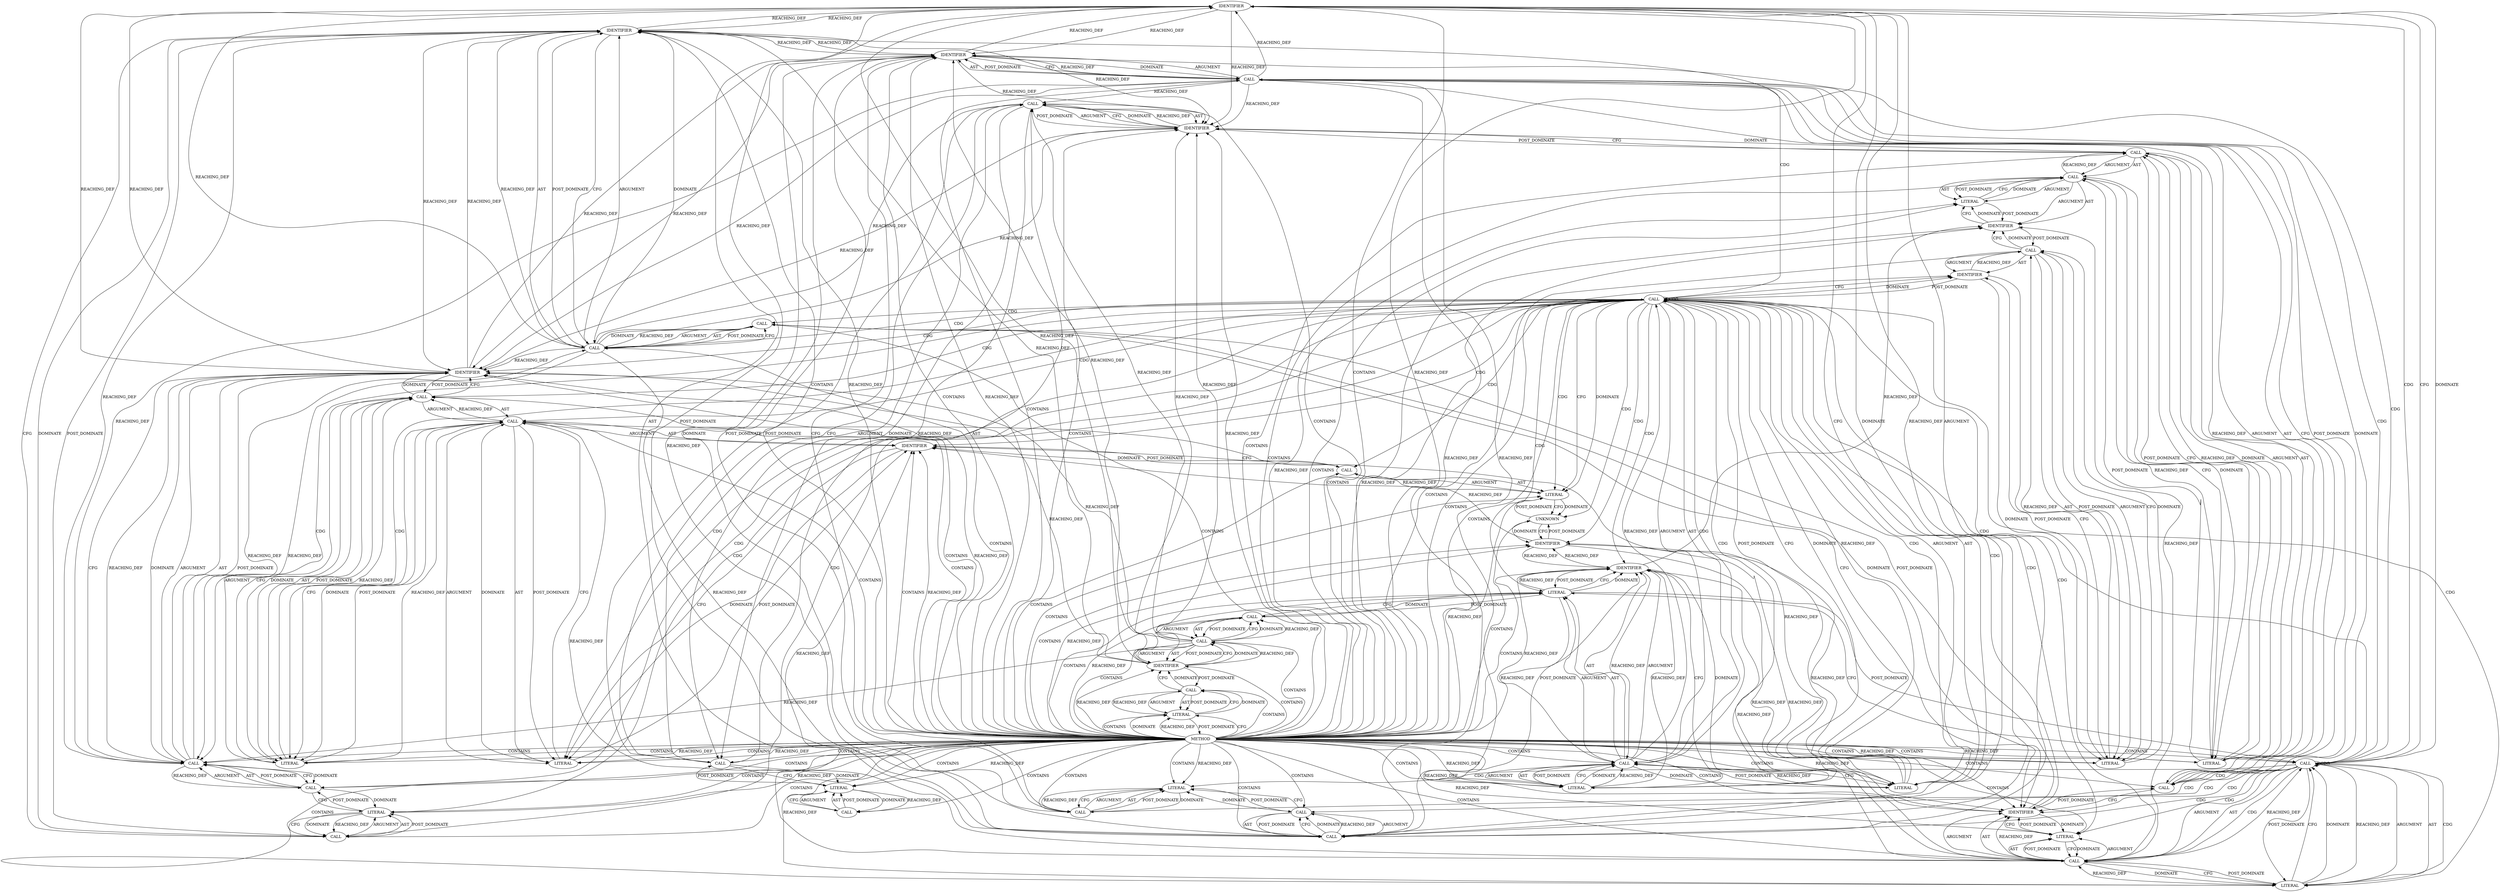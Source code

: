 digraph {
  68719476771[label=IDENTIFIER ARGUMENT_INDEX="1" CODE="work_mutex" COLUMN_NUMBER="35" LINE_NUMBER="81" NAME="work_mutex" ORDER="1" TYPE_FULL_NAME="pthread_mutex_t"]
  30064771115[label=CALL ARGUMENT_INDEX="-1" CODE="sleep(1)" COLUMN_NUMBER="5" DISPATCH_TYPE="STATIC_DISPATCH" LINE_NUMBER="70" METHOD_FULL_NAME="sleep" NAME="sleep" ORDER="1" SIGNATURE="" TYPE_FULL_NAME="ANY"]
  30064771129[label=CALL ARGUMENT_INDEX="-1" CODE="pthread_mutex_lock(&work_mutex)" COLUMN_NUMBER="9" DISPATCH_TYPE="STATIC_DISPATCH" LINE_NUMBER="78" METHOD_FULL_NAME="pthread_mutex_lock" NAME="pthread_mutex_lock" ORDER="5" SIGNATURE="" TYPE_FULL_NAME="ANY"]
  68719476773[label=IDENTIFIER ARGUMENT_INDEX="1" CODE="time_to_exit" COLUMN_NUMBER="5" LINE_NUMBER="87" NAME="time_to_exit" ORDER="1" TYPE_FULL_NAME="int"]
  30064771130[label=CALL ARGUMENT_INDEX="1" CODE="&work_mutex" COLUMN_NUMBER="28" DISPATCH_TYPE="STATIC_DISPATCH" LINE_NUMBER="78" METHOD_FULL_NAME="<operator>.addressOf" NAME="<operator>.addressOf" ORDER="1" SIGNATURE="" TYPE_FULL_NAME="ANY"]
  30064771135[label=CALL ARGUMENT_INDEX="-1" CODE="sleep(1)" COLUMN_NUMBER="13" DISPATCH_TYPE="STATIC_DISPATCH" LINE_NUMBER="82" METHOD_FULL_NAME="sleep" NAME="sleep" ORDER="2" SIGNATURE="" TYPE_FULL_NAME="ANY"]
  30064771131[label=CALL ARGUMENT_INDEX="-1"]
  30064771136[label=CALL ARGUMENT_INDEX="-1" CODE="pthread_mutex_lock(&work_mutex)" COLUMN_NUMBER="13" DISPATCH_TYPE="STATIC_DISPATCH" LINE_NUMBER="83" METHOD_FULL_NAME="pthread_mutex_lock" NAME="pthread_mutex_lock" ORDER="3" SIGNATURE="" TYPE_FULL_NAME="ANY"]
  90194313241[label=LITERAL ARGUMENT_INDEX="2" CODE="0" COLUMN_NUMBER="26" LINE_NUMBER="79" ORDER="2" TYPE_FULL_NAME="int"]
  90194313242[label=LITERAL ARGUMENT_INDEX="2" CODE="'\0'" COLUMN_NUMBER="32" LINE_NUMBER="79" ORDER="2" TYPE_FULL_NAME="char"]
  30064771118[label=CALL ARGUMENT_INDEX="-1" CODE="strncmp(" COLUMN_NUMBER="12" DISPATCH_TYPE="STATIC_DISPATCH" LINE_NUMBER="72" METHOD_FULL_NAME="<operator>.notEquals" NAME="<operator>.notEquals" ORDER="1" SIGNATURE="" TYPE_FULL_NAME="ANY"]
  30064771139[label=CALL ARGUMENT_INDEX="-1"]
  30064771125[label=CALL ARGUMENT_INDEX="1"]
  111669149698[label=METHOD AST_PARENT_FULL_NAME="mutexex.c:<global>" AST_PARENT_TYPE="TYPE_DECL" CODE="void *thread_function(void *arg)
{
    sleep(1);
    pthread_mutex_lock(&work_mutex);
    while (strncmp("]
  68719476766[label=IDENTIFIER ARGUMENT_INDEX="1" CODE="work_area" COLUMN_NUMBER="58" LINE_NUMBER="74" NAME="work_area" ORDER="1"]
  68719476769[label=IDENTIFIER ARGUMENT_INDEX="1" CODE="work_mutex" COLUMN_NUMBER="29" LINE_NUMBER="78" NAME="work_mutex" ORDER="1" TYPE_FULL_NAME="pthread_mutex_t"]
  30064771133[label=CALL ARGUMENT_INDEX="-1" CODE="pthread_mutex_unlock(&work_mutex)" COLUMN_NUMBER="13" DISPATCH_TYPE="STATIC_DISPATCH" LINE_NUMBER="81" METHOD_FULL_NAME="pthread_mutex_unlock" NAME="pthread_mutex_unlock" ORDER="1" SIGNATURE="" TYPE_FULL_NAME="ANY"]
  90194313240[label=LITERAL ARGUMENT_INDEX="1" CODE="1" COLUMN_NUMBER="15" LINE_NUMBER="77" ORDER="1" TYPE_FULL_NAME="int"]
  30064771140[label=CALL ARGUMENT_INDEX="1"]
  30064771141[label=CALL ARGUMENT_INDEX="-1" CODE="pthread_mutex_unlock(&work_mutex)" COLUMN_NUMBER="5" DISPATCH_TYPE="STATIC_DISPATCH" LINE_NUMBER="89" METHOD_FULL_NAME="pthread_mutex_unlock" NAME="pthread_mutex_unlock" ORDER="6" SIGNATURE="" TYPE_FULL_NAME="ANY"]
  90194313246[label=LITERAL ARGUMENT_INDEX="2" CODE="'\0'" COLUMN_NUMBER="20" LINE_NUMBER="88" ORDER="2" TYPE_FULL_NAME="char"]
  90194313239[label=LITERAL ARGUMENT_INDEX="2" CODE="'\0'" COLUMN_NUMBER="24" LINE_NUMBER="75" ORDER="2" TYPE_FULL_NAME="char"]
  30064771119[label=CALL ARGUMENT_INDEX="1" CODE="strncmp(" COLUMN_NUMBER="12" DISPATCH_TYPE="STATIC_DISPATCH" LINE_NUMBER="72" METHOD_FULL_NAME="strncmp" NAME="strncmp" ORDER="1" SIGNATURE="" TYPE_FULL_NAME="ANY"]
  68719476775[label=IDENTIFIER ARGUMENT_INDEX="1" CODE="work_mutex" COLUMN_NUMBER="27" LINE_NUMBER="89" NAME="work_mutex" ORDER="1" TYPE_FULL_NAME="pthread_mutex_t"]
  30064771116[label=CALL ARGUMENT_INDEX="-1" CODE="pthread_mutex_lock(&work_mutex)" COLUMN_NUMBER="5" DISPATCH_TYPE="STATIC_DISPATCH" LINE_NUMBER="71" METHOD_FULL_NAME="pthread_mutex_lock" NAME="pthread_mutex_lock" ORDER="2" SIGNATURE="" TYPE_FULL_NAME="ANY"]
  68719476767[label=IDENTIFIER ARGUMENT_INDEX="1" CODE="work_area" COLUMN_NUMBER="9" LINE_NUMBER="75" NAME="work_area" ORDER="1"]
  30064771134[label=CALL ARGUMENT_INDEX="1" CODE="&work_mutex" COLUMN_NUMBER="34" DISPATCH_TYPE="STATIC_DISPATCH" LINE_NUMBER="81" METHOD_FULL_NAME="<operator>.addressOf" NAME="<operator>.addressOf" ORDER="1" SIGNATURE="" TYPE_FULL_NAME="ANY"]
  90194313236[label=LITERAL ARGUMENT_INDEX="1" CODE="" COLUMN_NUMBER="16" LINE_NUMBER="74" ORDER="1" TYPE_FULL_NAME="char*"]
  30064771143[label=CALL ARGUMENT_INDEX="-1" CODE="pthread_exit(0)" COLUMN_NUMBER="5" DISPATCH_TYPE="STATIC_DISPATCH" LINE_NUMBER="90" METHOD_FULL_NAME="pthread_exit" NAME="pthread_exit" ORDER="7" SIGNATURE="" TYPE_FULL_NAME="ANY"]
  68719476770[label=IDENTIFIER ARGUMENT_INDEX="1" CODE="work_area" COLUMN_NUMBER="16" LINE_NUMBER="79" NAME="work_area" ORDER="1"]
  90194313247[label=LITERAL ARGUMENT_INDEX="1" CODE="0" COLUMN_NUMBER="18" LINE_NUMBER="90" ORDER="1" TYPE_FULL_NAME="int"]
  30064771124[label=CALL ARGUMENT_INDEX="-1"]
  30064771127[label=CALL ARGUMENT_INDEX="1" CODE="&work_mutex" COLUMN_NUMBER="30" DISPATCH_TYPE="STATIC_DISPATCH" LINE_NUMBER="76" METHOD_FULL_NAME="<operator>.addressOf" NAME="<operator>.addressOf" ORDER="1" SIGNATURE="" TYPE_FULL_NAME="ANY"]
  90194313244[label=LITERAL ARGUMENT_INDEX="2" CODE="1" COLUMN_NUMBER="20" LINE_NUMBER="87" ORDER="2" TYPE_FULL_NAME="int"]
  68719476774[label=IDENTIFIER ARGUMENT_INDEX="1" CODE="work_area" COLUMN_NUMBER="5" LINE_NUMBER="88" NAME="work_area" ORDER="1"]
  30064771132[label=CALL ARGUMENT_INDEX="1"]
  30064771117[label=CALL ARGUMENT_INDEX="1" CODE="&work_mutex" COLUMN_NUMBER="24" DISPATCH_TYPE="STATIC_DISPATCH" LINE_NUMBER="71" METHOD_FULL_NAME="<operator>.addressOf" NAME="<operator>.addressOf" ORDER="1" SIGNATURE="" TYPE_FULL_NAME="ANY"]
  68719476764[label=IDENTIFIER ARGUMENT_INDEX="1" CODE="work_mutex" COLUMN_NUMBER="25" LINE_NUMBER="71" NAME="work_mutex" ORDER="1" TYPE_FULL_NAME="pthread_mutex_t"]
  30064771120[label=CALL ARGUMENT_INDEX="-1" CODE="printf(" COLUMN_NUMBER="9" DISPATCH_TYPE="STATIC_DISPATCH" LINE_NUMBER="74" METHOD_FULL_NAME="printf" NAME="printf" ORDER="1" SIGNATURE="" TYPE_FULL_NAME="ANY"]
  68719476768[label=IDENTIFIER ARGUMENT_INDEX="1" CODE="work_mutex" COLUMN_NUMBER="31" LINE_NUMBER="76" NAME="work_mutex" ORDER="1" TYPE_FULL_NAME="pthread_mutex_t"]
  30064771128[label=CALL ARGUMENT_INDEX="-1" CODE="sleep(1)" COLUMN_NUMBER="9" DISPATCH_TYPE="STATIC_DISPATCH" LINE_NUMBER="77" METHOD_FULL_NAME="sleep" NAME="sleep" ORDER="4" SIGNATURE="" TYPE_FULL_NAME="ANY"]
  30064771138[label=CALL ARGUMENT_INDEX="-1" CODE="time_to_exit = 1" COLUMN_NUMBER="5" DISPATCH_TYPE="STATIC_DISPATCH" LINE_NUMBER="87" METHOD_FULL_NAME="<operator>.assignment" NAME="<operator>.assignment" ORDER="4" SIGNATURE="" TYPE_FULL_NAME="ANY"]
  90194313232[label=LITERAL ARGUMENT_INDEX="1" CODE="1" COLUMN_NUMBER="11" LINE_NUMBER="70" ORDER="1" TYPE_FULL_NAME="int"]
  30064771142[label=CALL ARGUMENT_INDEX="1" CODE="&work_mutex" COLUMN_NUMBER="26" DISPATCH_TYPE="STATIC_DISPATCH" LINE_NUMBER="89" METHOD_FULL_NAME="<operator>.addressOf" NAME="<operator>.addressOf" ORDER="1" SIGNATURE="" TYPE_FULL_NAME="ANY"]
  90194313245[label=LITERAL ARGUMENT_INDEX="2" CODE="0" COLUMN_NUMBER="15" LINE_NUMBER="88" ORDER="2" TYPE_FULL_NAME="int"]
  68719476765[label=IDENTIFIER ARGUMENT_INDEX="2" CODE="work_area" COLUMN_NUMBER="27" LINE_NUMBER="72" NAME="work_area" ORDER="2"]
  90194313238[label=LITERAL ARGUMENT_INDEX="2" CODE="0" COLUMN_NUMBER="19" LINE_NUMBER="75" ORDER="2" TYPE_FULL_NAME="int"]
  90194313234[label=LITERAL ARGUMENT_INDEX="3" CODE="3" COLUMN_NUMBER="38" LINE_NUMBER="72" ORDER="3" TYPE_FULL_NAME="int"]
  90194313243[label=LITERAL ARGUMENT_INDEX="1" CODE="1" COLUMN_NUMBER="19" LINE_NUMBER="82" ORDER="1" TYPE_FULL_NAME="int"]
  184683593728[label=UNKNOWN ARGUMENT_INDEX="1" CODE="int" COLUMN_NUMBER="46" CONTAINED_REF="<empty>" LINE_NUMBER="74" ORDER="1" PARSER_TYPE_NAME="CASTTypeId" TYPE_FULL_NAME="<empty>"]
  90194313235[label=LITERAL ARGUMENT_INDEX="2" CODE="0" COLUMN_NUMBER="44" LINE_NUMBER="72" ORDER="2" TYPE_FULL_NAME="int"]
  30064771137[label=CALL ARGUMENT_INDEX="1" CODE="&work_mutex" COLUMN_NUMBER="32" DISPATCH_TYPE="STATIC_DISPATCH" LINE_NUMBER="83" METHOD_FULL_NAME="<operator>.addressOf" NAME="<operator>.addressOf" ORDER="1" SIGNATURE="" TYPE_FULL_NAME="ANY"]
  30064771126[label=CALL ARGUMENT_INDEX="-1" CODE="pthread_mutex_unlock(&work_mutex)" COLUMN_NUMBER="9" DISPATCH_TYPE="STATIC_DISPATCH" LINE_NUMBER="76" METHOD_FULL_NAME="pthread_mutex_unlock" NAME="pthread_mutex_unlock" ORDER="3" SIGNATURE="" TYPE_FULL_NAME="ANY"]
  68719476772[label=IDENTIFIER ARGUMENT_INDEX="1" CODE="work_mutex" COLUMN_NUMBER="33" LINE_NUMBER="83" NAME="work_mutex" ORDER="1" TYPE_FULL_NAME="pthread_mutex_t"]
  90194313233[label=LITERAL ARGUMENT_INDEX="1" CODE="" COLUMN_NUMBER="20" LINE_NUMBER="72" ORDER="1" TYPE_FULL_NAME="char*"]
  30064771115 -> 90194313232 [label=ARGUMENT]
  30064771115 -> 90194313232 [label=AST]
  30064771115 -> 68719476764 [label=CFG]
  30064771115 -> 68719476764 [label=DOMINATE]
  30064771115 -> 90194313232 [label=POST_DOMINATE]
  30064771116 -> 30064771117 [label=ARGUMENT]
  30064771116 -> 30064771117 [label=AST]
  30064771116 -> 90194313233 [label=CFG]
  30064771116 -> 90194313233 [label=DOMINATE]
  30064771116 -> 30064771117 [label=POST_DOMINATE]
  30064771117 -> 68719476764 [label=ARGUMENT]
  30064771117 -> 68719476764 [label=AST]
  30064771117 -> 30064771116 [label=CFG]
  30064771117 -> 30064771116 [label=DOMINATE]
  30064771117 -> 68719476764 [label=POST_DOMINATE]
  30064771117 -> 30064771142 [label=REACHING_DEF]
  30064771117 -> 30064771127 [label=REACHING_DEF]
  30064771117 -> 68719476768 [label=REACHING_DEF]
  30064771117 -> 30064771116 [label=REACHING_DEF]
  30064771117 -> 68719476775 [label=REACHING_DEF]
  30064771118 -> 30064771119 [label=ARGUMENT]
  30064771118 -> 90194313235 [label=ARGUMENT]
  30064771118 -> 30064771119 [label=AST]
  30064771118 -> 90194313235 [label=AST]
  30064771118 -> 90194313242 [label=CDG]
  30064771118 -> 90194313241 [label=CDG]
  30064771118 -> 30064771132 [label=CDG]
  30064771118 -> 30064771131 [label=CDG]
  30064771118 -> 90194313234 [label=CDG]
  30064771118 -> 90194313233 [label=CDG]
  30064771118 -> 90194313236 [label=CDG]
  30064771118 -> 90194313235 [label=CDG]
  30064771118 -> 90194313238 [label=CDG]
  30064771118 -> 90194313240 [label=CDG]
  30064771118 -> 90194313239 [label=CDG]
  30064771118 -> 30064771118 [label=CDG]
  30064771118 -> 30064771120 [label=CDG]
  30064771118 -> 30064771119 [label=CDG]
  30064771118 -> 68719476765 [label=CDG]
  30064771118 -> 30064771124 [label=CDG]
  30064771118 -> 68719476767 [label=CDG]
  30064771118 -> 30064771126 [label=CDG]
  30064771118 -> 68719476766 [label=CDG]
  30064771118 -> 30064771125 [label=CDG]
  30064771118 -> 68719476769 [label=CDG]
  30064771118 -> 30064771128 [label=CDG]
  30064771118 -> 68719476768 [label=CDG]
  30064771118 -> 30064771127 [label=CDG]
  30064771118 -> 30064771130 [label=CDG]
  30064771118 -> 68719476770 [label=CDG]
  30064771118 -> 30064771129 [label=CDG]
  30064771118 -> 184683593728 [label=CDG]
  30064771118 -> 90194313236 [label=CFG]
  30064771118 -> 68719476773 [label=CFG]
  30064771118 -> 90194313236 [label=DOMINATE]
  30064771118 -> 68719476773 [label=DOMINATE]
  30064771118 -> 90194313235 [label=POST_DOMINATE]
  30064771119 -> 90194313233 [label=ARGUMENT]
  30064771119 -> 68719476765 [label=ARGUMENT]
  30064771119 -> 90194313234 [label=ARGUMENT]
  30064771119 -> 90194313233 [label=AST]
  30064771119 -> 68719476765 [label=AST]
  30064771119 -> 90194313234 [label=AST]
  30064771119 -> 90194313235 [label=CFG]
  30064771119 -> 90194313235 [label=DOMINATE]
  30064771119 -> 90194313234 [label=POST_DOMINATE]
  30064771119 -> 30064771118 [label=REACHING_DEF]
  30064771120 -> 90194313236 [label=ARGUMENT]
  30064771120 -> 90194313236 [label=AST]
  30064771120 -> 68719476767 [label=CFG]
  30064771120 -> 68719476767 [label=DOMINATE]
  30064771124 -> 30064771125 [label=ARGUMENT]
  30064771124 -> 90194313239 [label=ARGUMENT]
  30064771124 -> 30064771125 [label=AST]
  30064771124 -> 90194313239 [label=AST]
  30064771124 -> 68719476768 [label=CFG]
  30064771124 -> 68719476768 [label=DOMINATE]
  30064771124 -> 90194313239 [label=POST_DOMINATE]
  30064771125 -> 68719476767 [label=ARGUMENT]
  30064771125 -> 90194313238 [label=ARGUMENT]
  30064771125 -> 68719476767 [label=AST]
  30064771125 -> 90194313238 [label=AST]
  30064771125 -> 90194313239 [label=CFG]
  30064771125 -> 90194313239 [label=DOMINATE]
  30064771125 -> 90194313238 [label=POST_DOMINATE]
  30064771125 -> 30064771132 [label=REACHING_DEF]
  30064771125 -> 68719476770 [label=REACHING_DEF]
  30064771125 -> 30064771124 [label=REACHING_DEF]
  30064771126 -> 30064771127 [label=ARGUMENT]
  30064771126 -> 30064771127 [label=AST]
  30064771126 -> 90194313240 [label=CFG]
  30064771126 -> 90194313240 [label=DOMINATE]
  30064771126 -> 30064771127 [label=POST_DOMINATE]
  30064771127 -> 68719476768 [label=ARGUMENT]
  30064771127 -> 68719476768 [label=AST]
  30064771127 -> 30064771126 [label=CFG]
  30064771127 -> 30064771126 [label=DOMINATE]
  30064771127 -> 68719476768 [label=POST_DOMINATE]
  30064771127 -> 30064771126 [label=REACHING_DEF]
  30064771127 -> 68719476769 [label=REACHING_DEF]
  30064771127 -> 30064771130 [label=REACHING_DEF]
  30064771128 -> 90194313240 [label=ARGUMENT]
  30064771128 -> 90194313240 [label=AST]
  30064771128 -> 68719476769 [label=CFG]
  30064771128 -> 68719476769 [label=DOMINATE]
  30064771128 -> 90194313240 [label=POST_DOMINATE]
  30064771129 -> 30064771130 [label=ARGUMENT]
  30064771129 -> 30064771130 [label=AST]
  30064771129 -> 68719476770 [label=CFG]
  30064771129 -> 68719476770 [label=DOMINATE]
  30064771129 -> 30064771130 [label=POST_DOMINATE]
  30064771130 -> 68719476769 [label=ARGUMENT]
  30064771130 -> 68719476769 [label=AST]
  30064771130 -> 30064771129 [label=CFG]
  30064771130 -> 30064771129 [label=DOMINATE]
  30064771130 -> 68719476769 [label=POST_DOMINATE]
  30064771130 -> 30064771142 [label=REACHING_DEF]
  30064771130 -> 30064771127 [label=REACHING_DEF]
  30064771130 -> 68719476768 [label=REACHING_DEF]
  30064771130 -> 30064771134 [label=REACHING_DEF]
  30064771130 -> 68719476771 [label=REACHING_DEF]
  30064771130 -> 30064771129 [label=REACHING_DEF]
  30064771130 -> 68719476775 [label=REACHING_DEF]
  30064771131 -> 30064771132 [label=ARGUMENT]
  30064771131 -> 90194313242 [label=ARGUMENT]
  30064771131 -> 30064771132 [label=AST]
  30064771131 -> 90194313242 [label=AST]
  30064771131 -> 90194313242 [label=CDG]
  30064771131 -> 90194313241 [label=CDG]
  30064771131 -> 90194313243 [label=CDG]
  30064771131 -> 30064771132 [label=CDG]
  30064771131 -> 68719476772 [label=CDG]
  30064771131 -> 30064771131 [label=CDG]
  30064771131 -> 30064771134 [label=CDG]
  30064771131 -> 30064771133 [label=CDG]
  30064771131 -> 30064771136 [label=CDG]
  30064771131 -> 30064771135 [label=CDG]
  30064771131 -> 30064771137 [label=CDG]
  30064771131 -> 68719476771 [label=CDG]
  30064771131 -> 68719476770 [label=CDG]
  30064771131 -> 90194313233 [label=CFG]
  30064771131 -> 68719476771 [label=CFG]
  30064771131 -> 68719476771 [label=DOMINATE]
  30064771131 -> 90194313242 [label=POST_DOMINATE]
  30064771132 -> 68719476770 [label=ARGUMENT]
  30064771132 -> 90194313241 [label=ARGUMENT]
  30064771132 -> 68719476770 [label=AST]
  30064771132 -> 90194313241 [label=AST]
  30064771132 -> 90194313242 [label=CFG]
  30064771132 -> 90194313242 [label=DOMINATE]
  30064771132 -> 90194313241 [label=POST_DOMINATE]
  30064771132 -> 68719476766 [label=REACHING_DEF]
  30064771132 -> 30064771131 [label=REACHING_DEF]
  30064771132 -> 68719476770 [label=REACHING_DEF]
  30064771132 -> 68719476774 [label=REACHING_DEF]
  30064771132 -> 68719476767 [label=REACHING_DEF]
  30064771132 -> 68719476765 [label=REACHING_DEF]
  30064771133 -> 30064771134 [label=ARGUMENT]
  30064771133 -> 30064771134 [label=AST]
  30064771133 -> 90194313243 [label=CFG]
  30064771133 -> 90194313243 [label=DOMINATE]
  30064771133 -> 30064771134 [label=POST_DOMINATE]
  30064771134 -> 68719476771 [label=ARGUMENT]
  30064771134 -> 68719476771 [label=AST]
  30064771134 -> 30064771133 [label=CFG]
  30064771134 -> 30064771133 [label=DOMINATE]
  30064771134 -> 68719476771 [label=POST_DOMINATE]
  30064771134 -> 30064771137 [label=REACHING_DEF]
  30064771134 -> 30064771133 [label=REACHING_DEF]
  30064771134 -> 68719476772 [label=REACHING_DEF]
  30064771135 -> 90194313243 [label=ARGUMENT]
  30064771135 -> 90194313243 [label=AST]
  30064771135 -> 68719476772 [label=CFG]
  30064771135 -> 68719476772 [label=DOMINATE]
  30064771135 -> 90194313243 [label=POST_DOMINATE]
  30064771136 -> 30064771137 [label=ARGUMENT]
  30064771136 -> 30064771137 [label=AST]
  30064771136 -> 68719476770 [label=CFG]
  30064771136 -> 30064771137 [label=POST_DOMINATE]
  30064771137 -> 68719476772 [label=ARGUMENT]
  30064771137 -> 68719476772 [label=AST]
  30064771137 -> 30064771136 [label=CFG]
  30064771137 -> 30064771136 [label=DOMINATE]
  30064771137 -> 68719476772 [label=POST_DOMINATE]
  30064771137 -> 30064771142 [label=REACHING_DEF]
  30064771137 -> 30064771127 [label=REACHING_DEF]
  30064771137 -> 30064771136 [label=REACHING_DEF]
  30064771137 -> 68719476768 [label=REACHING_DEF]
  30064771137 -> 30064771134 [label=REACHING_DEF]
  30064771137 -> 68719476771 [label=REACHING_DEF]
  30064771137 -> 68719476775 [label=REACHING_DEF]
  30064771138 -> 68719476773 [label=ARGUMENT]
  30064771138 -> 90194313244 [label=ARGUMENT]
  30064771138 -> 68719476773 [label=AST]
  30064771138 -> 90194313244 [label=AST]
  30064771138 -> 68719476774 [label=CFG]
  30064771138 -> 68719476774 [label=DOMINATE]
  30064771138 -> 90194313244 [label=POST_DOMINATE]
  30064771139 -> 30064771140 [label=ARGUMENT]
  30064771139 -> 90194313246 [label=ARGUMENT]
  30064771139 -> 30064771140 [label=AST]
  30064771139 -> 90194313246 [label=AST]
  30064771139 -> 68719476775 [label=CFG]
  30064771139 -> 68719476775 [label=DOMINATE]
  30064771139 -> 90194313246 [label=POST_DOMINATE]
  30064771140 -> 68719476774 [label=ARGUMENT]
  30064771140 -> 90194313245 [label=ARGUMENT]
  30064771140 -> 68719476774 [label=AST]
  30064771140 -> 90194313245 [label=AST]
  30064771140 -> 90194313246 [label=CFG]
  30064771140 -> 90194313246 [label=DOMINATE]
  30064771140 -> 90194313245 [label=POST_DOMINATE]
  30064771140 -> 30064771139 [label=REACHING_DEF]
  30064771141 -> 30064771142 [label=ARGUMENT]
  30064771141 -> 30064771142 [label=AST]
  30064771141 -> 90194313247 [label=CFG]
  30064771141 -> 90194313247 [label=DOMINATE]
  30064771141 -> 30064771142 [label=POST_DOMINATE]
  30064771142 -> 68719476775 [label=ARGUMENT]
  30064771142 -> 68719476775 [label=AST]
  30064771142 -> 30064771141 [label=CFG]
  30064771142 -> 30064771141 [label=DOMINATE]
  30064771142 -> 68719476775 [label=POST_DOMINATE]
  30064771142 -> 30064771141 [label=REACHING_DEF]
  30064771143 -> 90194313247 [label=ARGUMENT]
  30064771143 -> 90194313247 [label=AST]
  30064771143 -> 90194313247 [label=POST_DOMINATE]
  68719476764 -> 30064771117 [label=CFG]
  68719476764 -> 30064771117 [label=DOMINATE]
  68719476764 -> 30064771115 [label=POST_DOMINATE]
  68719476764 -> 68719476768 [label=REACHING_DEF]
  68719476764 -> 30064771117 [label=REACHING_DEF]
  68719476764 -> 68719476771 [label=REACHING_DEF]
  68719476764 -> 68719476772 [label=REACHING_DEF]
  68719476764 -> 68719476769 [label=REACHING_DEF]
  68719476764 -> 68719476775 [label=REACHING_DEF]
  68719476765 -> 90194313234 [label=CFG]
  68719476765 -> 90194313234 [label=DOMINATE]
  68719476765 -> 90194313233 [label=POST_DOMINATE]
  68719476765 -> 68719476766 [label=REACHING_DEF]
  68719476765 -> 68719476774 [label=REACHING_DEF]
  68719476765 -> 30064771119 [label=REACHING_DEF]
  68719476766 -> 184683593728 [label=POST_DOMINATE]
  68719476766 -> 30064771132 [label=REACHING_DEF]
  68719476766 -> 68719476770 [label=REACHING_DEF]
  68719476766 -> 68719476767 [label=REACHING_DEF]
  68719476766 -> 68719476765 [label=REACHING_DEF]
  68719476767 -> 90194313238 [label=CFG]
  68719476767 -> 90194313238 [label=DOMINATE]
  68719476767 -> 30064771120 [label=POST_DOMINATE]
  68719476768 -> 30064771127 [label=CFG]
  68719476768 -> 30064771127 [label=DOMINATE]
  68719476768 -> 30064771124 [label=POST_DOMINATE]
  68719476768 -> 30064771127 [label=REACHING_DEF]
  68719476768 -> 68719476771 [label=REACHING_DEF]
  68719476768 -> 68719476772 [label=REACHING_DEF]
  68719476768 -> 68719476769 [label=REACHING_DEF]
  68719476768 -> 68719476775 [label=REACHING_DEF]
  68719476769 -> 30064771130 [label=CFG]
  68719476769 -> 30064771130 [label=DOMINATE]
  68719476769 -> 30064771128 [label=POST_DOMINATE]
  68719476769 -> 68719476768 [label=REACHING_DEF]
  68719476769 -> 68719476771 [label=REACHING_DEF]
  68719476769 -> 68719476772 [label=REACHING_DEF]
  68719476769 -> 30064771130 [label=REACHING_DEF]
  68719476769 -> 68719476775 [label=REACHING_DEF]
  68719476770 -> 90194313241 [label=CFG]
  68719476770 -> 90194313241 [label=DOMINATE]
  68719476770 -> 30064771136 [label=POST_DOMINATE]
  68719476770 -> 30064771129 [label=POST_DOMINATE]
  68719476771 -> 30064771134 [label=CFG]
  68719476771 -> 30064771134 [label=DOMINATE]
  68719476771 -> 68719476768 [label=REACHING_DEF]
  68719476771 -> 30064771134 [label=REACHING_DEF]
  68719476771 -> 68719476772 [label=REACHING_DEF]
  68719476771 -> 68719476769 [label=REACHING_DEF]
  68719476771 -> 68719476775 [label=REACHING_DEF]
  68719476772 -> 30064771137 [label=CFG]
  68719476772 -> 30064771137 [label=DOMINATE]
  68719476772 -> 30064771135 [label=POST_DOMINATE]
  68719476772 -> 68719476768 [label=REACHING_DEF]
  68719476772 -> 68719476771 [label=REACHING_DEF]
  68719476772 -> 30064771137 [label=REACHING_DEF]
  68719476772 -> 68719476769 [label=REACHING_DEF]
  68719476772 -> 68719476775 [label=REACHING_DEF]
  68719476773 -> 90194313244 [label=CFG]
  68719476773 -> 90194313244 [label=DOMINATE]
  68719476773 -> 30064771118 [label=POST_DOMINATE]
  68719476773 -> 30064771138 [label=REACHING_DEF]
  68719476774 -> 90194313245 [label=CFG]
  68719476774 -> 90194313245 [label=DOMINATE]
  68719476774 -> 30064771138 [label=POST_DOMINATE]
  68719476775 -> 30064771142 [label=CFG]
  68719476775 -> 30064771142 [label=DOMINATE]
  68719476775 -> 30064771139 [label=POST_DOMINATE]
  68719476775 -> 30064771142 [label=REACHING_DEF]
  90194313232 -> 30064771115 [label=CFG]
  90194313232 -> 30064771115 [label=DOMINATE]
  90194313232 -> 111669149698 [label=POST_DOMINATE]
  90194313232 -> 30064771115 [label=REACHING_DEF]
  90194313233 -> 68719476765 [label=CFG]
  90194313233 -> 68719476765 [label=DOMINATE]
  90194313233 -> 30064771131 [label=POST_DOMINATE]
  90194313233 -> 30064771116 [label=POST_DOMINATE]
  90194313233 -> 68719476765 [label=REACHING_DEF]
  90194313233 -> 30064771119 [label=REACHING_DEF]
  90194313234 -> 30064771119 [label=CFG]
  90194313234 -> 30064771119 [label=DOMINATE]
  90194313234 -> 68719476765 [label=POST_DOMINATE]
  90194313234 -> 68719476765 [label=REACHING_DEF]
  90194313234 -> 30064771119 [label=REACHING_DEF]
  90194313235 -> 30064771118 [label=CFG]
  90194313235 -> 30064771118 [label=DOMINATE]
  90194313235 -> 30064771119 [label=POST_DOMINATE]
  90194313235 -> 30064771119 [label=REACHING_DEF]
  90194313235 -> 30064771118 [label=REACHING_DEF]
  90194313236 -> 184683593728 [label=CFG]
  90194313236 -> 184683593728 [label=DOMINATE]
  90194313236 -> 30064771120 [label=REACHING_DEF]
  90194313238 -> 30064771125 [label=CFG]
  90194313238 -> 30064771125 [label=DOMINATE]
  90194313238 -> 68719476767 [label=POST_DOMINATE]
  90194313239 -> 30064771124 [label=CFG]
  90194313239 -> 30064771124 [label=DOMINATE]
  90194313239 -> 30064771125 [label=POST_DOMINATE]
  90194313239 -> 30064771125 [label=REACHING_DEF]
  90194313239 -> 30064771124 [label=REACHING_DEF]
  90194313240 -> 30064771128 [label=CFG]
  90194313240 -> 30064771128 [label=DOMINATE]
  90194313240 -> 30064771126 [label=POST_DOMINATE]
  90194313240 -> 30064771128 [label=REACHING_DEF]
  90194313241 -> 30064771132 [label=CFG]
  90194313241 -> 30064771132 [label=DOMINATE]
  90194313241 -> 68719476770 [label=POST_DOMINATE]
  90194313242 -> 30064771131 [label=CFG]
  90194313242 -> 30064771131 [label=DOMINATE]
  90194313242 -> 30064771132 [label=POST_DOMINATE]
  90194313242 -> 30064771132 [label=REACHING_DEF]
  90194313242 -> 30064771131 [label=REACHING_DEF]
  90194313243 -> 30064771135 [label=CFG]
  90194313243 -> 30064771135 [label=DOMINATE]
  90194313243 -> 30064771133 [label=POST_DOMINATE]
  90194313243 -> 30064771135 [label=REACHING_DEF]
  90194313244 -> 30064771138 [label=CFG]
  90194313244 -> 30064771138 [label=DOMINATE]
  90194313244 -> 68719476773 [label=POST_DOMINATE]
  90194313244 -> 30064771138 [label=REACHING_DEF]
  90194313245 -> 30064771140 [label=CFG]
  90194313245 -> 30064771140 [label=DOMINATE]
  90194313245 -> 68719476774 [label=POST_DOMINATE]
  90194313246 -> 30064771139 [label=CFG]
  90194313246 -> 30064771139 [label=DOMINATE]
  90194313246 -> 30064771140 [label=POST_DOMINATE]
  90194313246 -> 30064771140 [label=REACHING_DEF]
  90194313246 -> 30064771139 [label=REACHING_DEF]
  90194313247 -> 30064771143 [label=CFG]
  90194313247 -> 30064771143 [label=DOMINATE]
  90194313247 -> 30064771141 [label=POST_DOMINATE]
  90194313247 -> 30064771143 [label=REACHING_DEF]
  111669149698 -> 90194313232 [label=CFG]
  111669149698 -> 30064771115 [label=CONTAINS]
  111669149698 -> 30064771116 [label=CONTAINS]
  111669149698 -> 30064771138 [label=CONTAINS]
  111669149698 -> 30064771139 [label=CONTAINS]
  111669149698 -> 30064771141 [label=CONTAINS]
  111669149698 -> 30064771143 [label=CONTAINS]
  111669149698 -> 90194313232 [label=CONTAINS]
  111669149698 -> 30064771117 [label=CONTAINS]
  111669149698 -> 30064771118 [label=CONTAINS]
  111669149698 -> 68719476773 [label=CONTAINS]
  111669149698 -> 90194313244 [label=CONTAINS]
  111669149698 -> 30064771140 [label=CONTAINS]
  111669149698 -> 90194313246 [label=CONTAINS]
  111669149698 -> 30064771142 [label=CONTAINS]
  111669149698 -> 90194313247 [label=CONTAINS]
  111669149698 -> 68719476764 [label=CONTAINS]
  111669149698 -> 30064771119 [label=CONTAINS]
  111669149698 -> 90194313235 [label=CONTAINS]
  111669149698 -> 30064771120 [label=CONTAINS]
  111669149698 -> 30064771124 [label=CONTAINS]
  111669149698 -> 30064771126 [label=CONTAINS]
  111669149698 -> 30064771128 [label=CONTAINS]
  111669149698 -> 30064771129 [label=CONTAINS]
  111669149698 -> 68719476774 [label=CONTAINS]
  111669149698 -> 90194313245 [label=CONTAINS]
  111669149698 -> 68719476775 [label=CONTAINS]
  111669149698 -> 90194313233 [label=CONTAINS]
  111669149698 -> 68719476765 [label=CONTAINS]
  111669149698 -> 90194313234 [label=CONTAINS]
  111669149698 -> 90194313236 [label=CONTAINS]
  111669149698 -> 30064771125 [label=CONTAINS]
  111669149698 -> 90194313239 [label=CONTAINS]
  111669149698 -> 30064771127 [label=CONTAINS]
  111669149698 -> 90194313240 [label=CONTAINS]
  111669149698 -> 30064771130 [label=CONTAINS]
  111669149698 -> 30064771131 [label=CONTAINS]
  111669149698 -> 184683593728 [label=CONTAINS]
  111669149698 -> 68719476767 [label=CONTAINS]
  111669149698 -> 90194313238 [label=CONTAINS]
  111669149698 -> 68719476768 [label=CONTAINS]
  111669149698 -> 68719476769 [label=CONTAINS]
  111669149698 -> 30064771132 [label=CONTAINS]
  111669149698 -> 90194313242 [label=CONTAINS]
  111669149698 -> 30064771133 [label=CONTAINS]
  111669149698 -> 30064771135 [label=CONTAINS]
  111669149698 -> 30064771136 [label=CONTAINS]
  111669149698 -> 68719476770 [label=CONTAINS]
  111669149698 -> 90194313241 [label=CONTAINS]
  111669149698 -> 30064771134 [label=CONTAINS]
  111669149698 -> 90194313243 [label=CONTAINS]
  111669149698 -> 30064771137 [label=CONTAINS]
  111669149698 -> 68719476766 [label=CONTAINS]
  111669149698 -> 68719476771 [label=CONTAINS]
  111669149698 -> 68719476772 [label=CONTAINS]
  111669149698 -> 90194313232 [label=DOMINATE]
  111669149698 -> 90194313235 [label=REACHING_DEF]
  111669149698 -> 68719476772 [label=REACHING_DEF]
  111669149698 -> 68719476764 [label=REACHING_DEF]
  111669149698 -> 90194313243 [label=REACHING_DEF]
  111669149698 -> 90194313239 [label=REACHING_DEF]
  111669149698 -> 68719476769 [label=REACHING_DEF]
  111669149698 -> 90194313232 [label=REACHING_DEF]
  111669149698 -> 90194313247 [label=REACHING_DEF]
  111669149698 -> 90194313240 [label=REACHING_DEF]
  111669149698 -> 90194313242 [label=REACHING_DEF]
  111669149698 -> 68719476768 [label=REACHING_DEF]
  111669149698 -> 90194313236 [label=REACHING_DEF]
  111669149698 -> 90194313241 [label=REACHING_DEF]
  111669149698 -> 90194313246 [label=REACHING_DEF]
  111669149698 -> 68719476775 [label=REACHING_DEF]
  111669149698 -> 90194313245 [label=REACHING_DEF]
  111669149698 -> 68719476766 [label=REACHING_DEF]
  111669149698 -> 68719476771 [label=REACHING_DEF]
  111669149698 -> 68719476774 [label=REACHING_DEF]
  111669149698 -> 68719476767 [label=REACHING_DEF]
  111669149698 -> 90194313244 [label=REACHING_DEF]
  111669149698 -> 68719476765 [label=REACHING_DEF]
  111669149698 -> 90194313233 [label=REACHING_DEF]
  111669149698 -> 90194313238 [label=REACHING_DEF]
  111669149698 -> 68719476770 [label=REACHING_DEF]
  111669149698 -> 90194313234 [label=REACHING_DEF]
  184683593728 -> 68719476766 [label=CFG]
  184683593728 -> 68719476766 [label=DOMINATE]
  184683593728 -> 90194313236 [label=POST_DOMINATE]
}